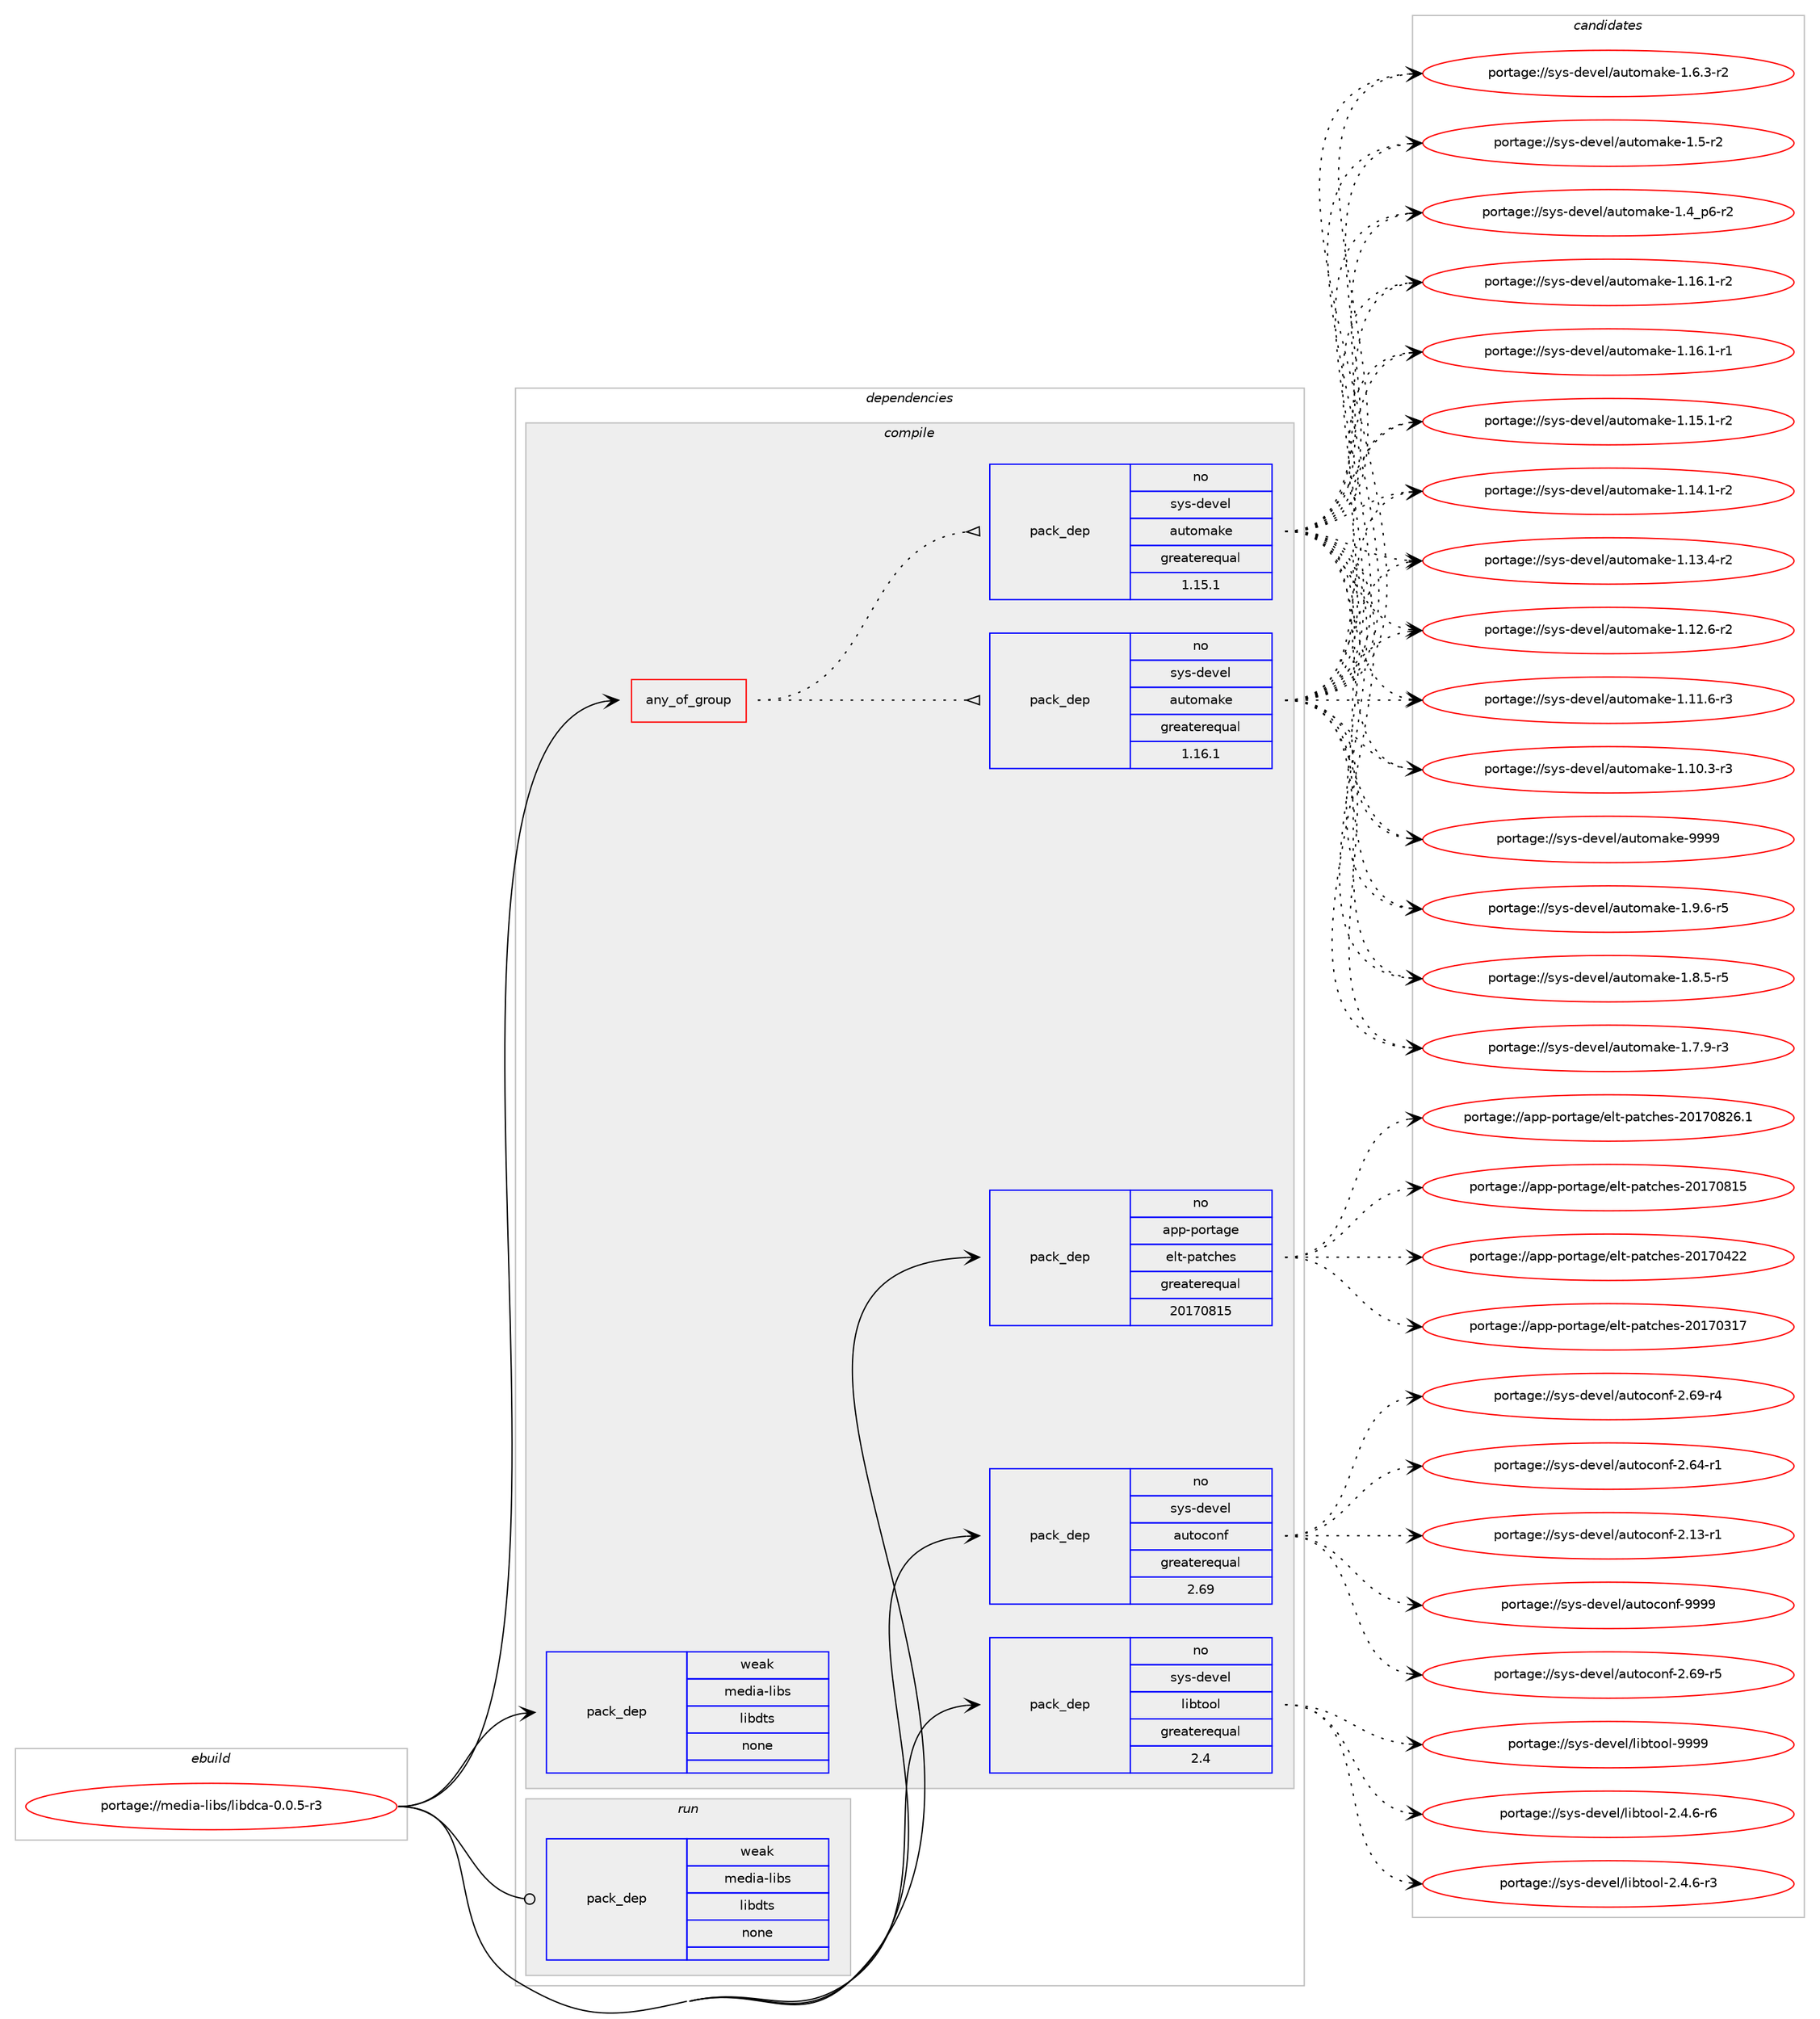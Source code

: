 digraph prolog {

# *************
# Graph options
# *************

newrank=true;
concentrate=true;
compound=true;
graph [rankdir=LR,fontname=Helvetica,fontsize=10,ranksep=1.5];#, ranksep=2.5, nodesep=0.2];
edge  [arrowhead=vee];
node  [fontname=Helvetica,fontsize=10];

# **********
# The ebuild
# **********

subgraph cluster_leftcol {
color=gray;
label=<<i>ebuild</i>>;
id [label="portage://media-libs/libdca-0.0.5-r3", color=red, width=4, href="../media-libs/libdca-0.0.5-r3.svg"];
}

# ****************
# The dependencies
# ****************

subgraph cluster_midcol {
color=gray;
label=<<i>dependencies</i>>;
subgraph cluster_compile {
fillcolor="#eeeeee";
style=filled;
label=<<i>compile</i>>;
subgraph any3137 {
dependency212257 [label=<<TABLE BORDER="0" CELLBORDER="1" CELLSPACING="0" CELLPADDING="4"><TR><TD CELLPADDING="10">any_of_group</TD></TR></TABLE>>, shape=none, color=red];subgraph pack160451 {
dependency212258 [label=<<TABLE BORDER="0" CELLBORDER="1" CELLSPACING="0" CELLPADDING="4" WIDTH="220"><TR><TD ROWSPAN="6" CELLPADDING="30">pack_dep</TD></TR><TR><TD WIDTH="110">no</TD></TR><TR><TD>sys-devel</TD></TR><TR><TD>automake</TD></TR><TR><TD>greaterequal</TD></TR><TR><TD>1.16.1</TD></TR></TABLE>>, shape=none, color=blue];
}
dependency212257:e -> dependency212258:w [weight=20,style="dotted",arrowhead="oinv"];
subgraph pack160452 {
dependency212259 [label=<<TABLE BORDER="0" CELLBORDER="1" CELLSPACING="0" CELLPADDING="4" WIDTH="220"><TR><TD ROWSPAN="6" CELLPADDING="30">pack_dep</TD></TR><TR><TD WIDTH="110">no</TD></TR><TR><TD>sys-devel</TD></TR><TR><TD>automake</TD></TR><TR><TD>greaterequal</TD></TR><TR><TD>1.15.1</TD></TR></TABLE>>, shape=none, color=blue];
}
dependency212257:e -> dependency212259:w [weight=20,style="dotted",arrowhead="oinv"];
}
id:e -> dependency212257:w [weight=20,style="solid",arrowhead="vee"];
subgraph pack160453 {
dependency212260 [label=<<TABLE BORDER="0" CELLBORDER="1" CELLSPACING="0" CELLPADDING="4" WIDTH="220"><TR><TD ROWSPAN="6" CELLPADDING="30">pack_dep</TD></TR><TR><TD WIDTH="110">no</TD></TR><TR><TD>app-portage</TD></TR><TR><TD>elt-patches</TD></TR><TR><TD>greaterequal</TD></TR><TR><TD>20170815</TD></TR></TABLE>>, shape=none, color=blue];
}
id:e -> dependency212260:w [weight=20,style="solid",arrowhead="vee"];
subgraph pack160454 {
dependency212261 [label=<<TABLE BORDER="0" CELLBORDER="1" CELLSPACING="0" CELLPADDING="4" WIDTH="220"><TR><TD ROWSPAN="6" CELLPADDING="30">pack_dep</TD></TR><TR><TD WIDTH="110">no</TD></TR><TR><TD>sys-devel</TD></TR><TR><TD>autoconf</TD></TR><TR><TD>greaterequal</TD></TR><TR><TD>2.69</TD></TR></TABLE>>, shape=none, color=blue];
}
id:e -> dependency212261:w [weight=20,style="solid",arrowhead="vee"];
subgraph pack160455 {
dependency212262 [label=<<TABLE BORDER="0" CELLBORDER="1" CELLSPACING="0" CELLPADDING="4" WIDTH="220"><TR><TD ROWSPAN="6" CELLPADDING="30">pack_dep</TD></TR><TR><TD WIDTH="110">no</TD></TR><TR><TD>sys-devel</TD></TR><TR><TD>libtool</TD></TR><TR><TD>greaterequal</TD></TR><TR><TD>2.4</TD></TR></TABLE>>, shape=none, color=blue];
}
id:e -> dependency212262:w [weight=20,style="solid",arrowhead="vee"];
subgraph pack160456 {
dependency212263 [label=<<TABLE BORDER="0" CELLBORDER="1" CELLSPACING="0" CELLPADDING="4" WIDTH="220"><TR><TD ROWSPAN="6" CELLPADDING="30">pack_dep</TD></TR><TR><TD WIDTH="110">weak</TD></TR><TR><TD>media-libs</TD></TR><TR><TD>libdts</TD></TR><TR><TD>none</TD></TR><TR><TD></TD></TR></TABLE>>, shape=none, color=blue];
}
id:e -> dependency212263:w [weight=20,style="solid",arrowhead="vee"];
}
subgraph cluster_compileandrun {
fillcolor="#eeeeee";
style=filled;
label=<<i>compile and run</i>>;
}
subgraph cluster_run {
fillcolor="#eeeeee";
style=filled;
label=<<i>run</i>>;
subgraph pack160457 {
dependency212264 [label=<<TABLE BORDER="0" CELLBORDER="1" CELLSPACING="0" CELLPADDING="4" WIDTH="220"><TR><TD ROWSPAN="6" CELLPADDING="30">pack_dep</TD></TR><TR><TD WIDTH="110">weak</TD></TR><TR><TD>media-libs</TD></TR><TR><TD>libdts</TD></TR><TR><TD>none</TD></TR><TR><TD></TD></TR></TABLE>>, shape=none, color=blue];
}
id:e -> dependency212264:w [weight=20,style="solid",arrowhead="odot"];
}
}

# **************
# The candidates
# **************

subgraph cluster_choices {
rank=same;
color=gray;
label=<<i>candidates</i>>;

subgraph choice160451 {
color=black;
nodesep=1;
choice115121115451001011181011084797117116111109971071014557575757 [label="portage://sys-devel/automake-9999", color=red, width=4,href="../sys-devel/automake-9999.svg"];
choice115121115451001011181011084797117116111109971071014549465746544511453 [label="portage://sys-devel/automake-1.9.6-r5", color=red, width=4,href="../sys-devel/automake-1.9.6-r5.svg"];
choice115121115451001011181011084797117116111109971071014549465646534511453 [label="portage://sys-devel/automake-1.8.5-r5", color=red, width=4,href="../sys-devel/automake-1.8.5-r5.svg"];
choice115121115451001011181011084797117116111109971071014549465546574511451 [label="portage://sys-devel/automake-1.7.9-r3", color=red, width=4,href="../sys-devel/automake-1.7.9-r3.svg"];
choice115121115451001011181011084797117116111109971071014549465446514511450 [label="portage://sys-devel/automake-1.6.3-r2", color=red, width=4,href="../sys-devel/automake-1.6.3-r2.svg"];
choice11512111545100101118101108479711711611110997107101454946534511450 [label="portage://sys-devel/automake-1.5-r2", color=red, width=4,href="../sys-devel/automake-1.5-r2.svg"];
choice115121115451001011181011084797117116111109971071014549465295112544511450 [label="portage://sys-devel/automake-1.4_p6-r2", color=red, width=4,href="../sys-devel/automake-1.4_p6-r2.svg"];
choice11512111545100101118101108479711711611110997107101454946495446494511450 [label="portage://sys-devel/automake-1.16.1-r2", color=red, width=4,href="../sys-devel/automake-1.16.1-r2.svg"];
choice11512111545100101118101108479711711611110997107101454946495446494511449 [label="portage://sys-devel/automake-1.16.1-r1", color=red, width=4,href="../sys-devel/automake-1.16.1-r1.svg"];
choice11512111545100101118101108479711711611110997107101454946495346494511450 [label="portage://sys-devel/automake-1.15.1-r2", color=red, width=4,href="../sys-devel/automake-1.15.1-r2.svg"];
choice11512111545100101118101108479711711611110997107101454946495246494511450 [label="portage://sys-devel/automake-1.14.1-r2", color=red, width=4,href="../sys-devel/automake-1.14.1-r2.svg"];
choice11512111545100101118101108479711711611110997107101454946495146524511450 [label="portage://sys-devel/automake-1.13.4-r2", color=red, width=4,href="../sys-devel/automake-1.13.4-r2.svg"];
choice11512111545100101118101108479711711611110997107101454946495046544511450 [label="portage://sys-devel/automake-1.12.6-r2", color=red, width=4,href="../sys-devel/automake-1.12.6-r2.svg"];
choice11512111545100101118101108479711711611110997107101454946494946544511451 [label="portage://sys-devel/automake-1.11.6-r3", color=red, width=4,href="../sys-devel/automake-1.11.6-r3.svg"];
choice11512111545100101118101108479711711611110997107101454946494846514511451 [label="portage://sys-devel/automake-1.10.3-r3", color=red, width=4,href="../sys-devel/automake-1.10.3-r3.svg"];
dependency212258:e -> choice115121115451001011181011084797117116111109971071014557575757:w [style=dotted,weight="100"];
dependency212258:e -> choice115121115451001011181011084797117116111109971071014549465746544511453:w [style=dotted,weight="100"];
dependency212258:e -> choice115121115451001011181011084797117116111109971071014549465646534511453:w [style=dotted,weight="100"];
dependency212258:e -> choice115121115451001011181011084797117116111109971071014549465546574511451:w [style=dotted,weight="100"];
dependency212258:e -> choice115121115451001011181011084797117116111109971071014549465446514511450:w [style=dotted,weight="100"];
dependency212258:e -> choice11512111545100101118101108479711711611110997107101454946534511450:w [style=dotted,weight="100"];
dependency212258:e -> choice115121115451001011181011084797117116111109971071014549465295112544511450:w [style=dotted,weight="100"];
dependency212258:e -> choice11512111545100101118101108479711711611110997107101454946495446494511450:w [style=dotted,weight="100"];
dependency212258:e -> choice11512111545100101118101108479711711611110997107101454946495446494511449:w [style=dotted,weight="100"];
dependency212258:e -> choice11512111545100101118101108479711711611110997107101454946495346494511450:w [style=dotted,weight="100"];
dependency212258:e -> choice11512111545100101118101108479711711611110997107101454946495246494511450:w [style=dotted,weight="100"];
dependency212258:e -> choice11512111545100101118101108479711711611110997107101454946495146524511450:w [style=dotted,weight="100"];
dependency212258:e -> choice11512111545100101118101108479711711611110997107101454946495046544511450:w [style=dotted,weight="100"];
dependency212258:e -> choice11512111545100101118101108479711711611110997107101454946494946544511451:w [style=dotted,weight="100"];
dependency212258:e -> choice11512111545100101118101108479711711611110997107101454946494846514511451:w [style=dotted,weight="100"];
}
subgraph choice160452 {
color=black;
nodesep=1;
choice115121115451001011181011084797117116111109971071014557575757 [label="portage://sys-devel/automake-9999", color=red, width=4,href="../sys-devel/automake-9999.svg"];
choice115121115451001011181011084797117116111109971071014549465746544511453 [label="portage://sys-devel/automake-1.9.6-r5", color=red, width=4,href="../sys-devel/automake-1.9.6-r5.svg"];
choice115121115451001011181011084797117116111109971071014549465646534511453 [label="portage://sys-devel/automake-1.8.5-r5", color=red, width=4,href="../sys-devel/automake-1.8.5-r5.svg"];
choice115121115451001011181011084797117116111109971071014549465546574511451 [label="portage://sys-devel/automake-1.7.9-r3", color=red, width=4,href="../sys-devel/automake-1.7.9-r3.svg"];
choice115121115451001011181011084797117116111109971071014549465446514511450 [label="portage://sys-devel/automake-1.6.3-r2", color=red, width=4,href="../sys-devel/automake-1.6.3-r2.svg"];
choice11512111545100101118101108479711711611110997107101454946534511450 [label="portage://sys-devel/automake-1.5-r2", color=red, width=4,href="../sys-devel/automake-1.5-r2.svg"];
choice115121115451001011181011084797117116111109971071014549465295112544511450 [label="portage://sys-devel/automake-1.4_p6-r2", color=red, width=4,href="../sys-devel/automake-1.4_p6-r2.svg"];
choice11512111545100101118101108479711711611110997107101454946495446494511450 [label="portage://sys-devel/automake-1.16.1-r2", color=red, width=4,href="../sys-devel/automake-1.16.1-r2.svg"];
choice11512111545100101118101108479711711611110997107101454946495446494511449 [label="portage://sys-devel/automake-1.16.1-r1", color=red, width=4,href="../sys-devel/automake-1.16.1-r1.svg"];
choice11512111545100101118101108479711711611110997107101454946495346494511450 [label="portage://sys-devel/automake-1.15.1-r2", color=red, width=4,href="../sys-devel/automake-1.15.1-r2.svg"];
choice11512111545100101118101108479711711611110997107101454946495246494511450 [label="portage://sys-devel/automake-1.14.1-r2", color=red, width=4,href="../sys-devel/automake-1.14.1-r2.svg"];
choice11512111545100101118101108479711711611110997107101454946495146524511450 [label="portage://sys-devel/automake-1.13.4-r2", color=red, width=4,href="../sys-devel/automake-1.13.4-r2.svg"];
choice11512111545100101118101108479711711611110997107101454946495046544511450 [label="portage://sys-devel/automake-1.12.6-r2", color=red, width=4,href="../sys-devel/automake-1.12.6-r2.svg"];
choice11512111545100101118101108479711711611110997107101454946494946544511451 [label="portage://sys-devel/automake-1.11.6-r3", color=red, width=4,href="../sys-devel/automake-1.11.6-r3.svg"];
choice11512111545100101118101108479711711611110997107101454946494846514511451 [label="portage://sys-devel/automake-1.10.3-r3", color=red, width=4,href="../sys-devel/automake-1.10.3-r3.svg"];
dependency212259:e -> choice115121115451001011181011084797117116111109971071014557575757:w [style=dotted,weight="100"];
dependency212259:e -> choice115121115451001011181011084797117116111109971071014549465746544511453:w [style=dotted,weight="100"];
dependency212259:e -> choice115121115451001011181011084797117116111109971071014549465646534511453:w [style=dotted,weight="100"];
dependency212259:e -> choice115121115451001011181011084797117116111109971071014549465546574511451:w [style=dotted,weight="100"];
dependency212259:e -> choice115121115451001011181011084797117116111109971071014549465446514511450:w [style=dotted,weight="100"];
dependency212259:e -> choice11512111545100101118101108479711711611110997107101454946534511450:w [style=dotted,weight="100"];
dependency212259:e -> choice115121115451001011181011084797117116111109971071014549465295112544511450:w [style=dotted,weight="100"];
dependency212259:e -> choice11512111545100101118101108479711711611110997107101454946495446494511450:w [style=dotted,weight="100"];
dependency212259:e -> choice11512111545100101118101108479711711611110997107101454946495446494511449:w [style=dotted,weight="100"];
dependency212259:e -> choice11512111545100101118101108479711711611110997107101454946495346494511450:w [style=dotted,weight="100"];
dependency212259:e -> choice11512111545100101118101108479711711611110997107101454946495246494511450:w [style=dotted,weight="100"];
dependency212259:e -> choice11512111545100101118101108479711711611110997107101454946495146524511450:w [style=dotted,weight="100"];
dependency212259:e -> choice11512111545100101118101108479711711611110997107101454946495046544511450:w [style=dotted,weight="100"];
dependency212259:e -> choice11512111545100101118101108479711711611110997107101454946494946544511451:w [style=dotted,weight="100"];
dependency212259:e -> choice11512111545100101118101108479711711611110997107101454946494846514511451:w [style=dotted,weight="100"];
}
subgraph choice160453 {
color=black;
nodesep=1;
choice971121124511211111411697103101471011081164511297116991041011154550484955485650544649 [label="portage://app-portage/elt-patches-20170826.1", color=red, width=4,href="../app-portage/elt-patches-20170826.1.svg"];
choice97112112451121111141169710310147101108116451129711699104101115455048495548564953 [label="portage://app-portage/elt-patches-20170815", color=red, width=4,href="../app-portage/elt-patches-20170815.svg"];
choice97112112451121111141169710310147101108116451129711699104101115455048495548525050 [label="portage://app-portage/elt-patches-20170422", color=red, width=4,href="../app-portage/elt-patches-20170422.svg"];
choice97112112451121111141169710310147101108116451129711699104101115455048495548514955 [label="portage://app-portage/elt-patches-20170317", color=red, width=4,href="../app-portage/elt-patches-20170317.svg"];
dependency212260:e -> choice971121124511211111411697103101471011081164511297116991041011154550484955485650544649:w [style=dotted,weight="100"];
dependency212260:e -> choice97112112451121111141169710310147101108116451129711699104101115455048495548564953:w [style=dotted,weight="100"];
dependency212260:e -> choice97112112451121111141169710310147101108116451129711699104101115455048495548525050:w [style=dotted,weight="100"];
dependency212260:e -> choice97112112451121111141169710310147101108116451129711699104101115455048495548514955:w [style=dotted,weight="100"];
}
subgraph choice160454 {
color=black;
nodesep=1;
choice115121115451001011181011084797117116111991111101024557575757 [label="portage://sys-devel/autoconf-9999", color=red, width=4,href="../sys-devel/autoconf-9999.svg"];
choice1151211154510010111810110847971171161119911111010245504654574511453 [label="portage://sys-devel/autoconf-2.69-r5", color=red, width=4,href="../sys-devel/autoconf-2.69-r5.svg"];
choice1151211154510010111810110847971171161119911111010245504654574511452 [label="portage://sys-devel/autoconf-2.69-r4", color=red, width=4,href="../sys-devel/autoconf-2.69-r4.svg"];
choice1151211154510010111810110847971171161119911111010245504654524511449 [label="portage://sys-devel/autoconf-2.64-r1", color=red, width=4,href="../sys-devel/autoconf-2.64-r1.svg"];
choice1151211154510010111810110847971171161119911111010245504649514511449 [label="portage://sys-devel/autoconf-2.13-r1", color=red, width=4,href="../sys-devel/autoconf-2.13-r1.svg"];
dependency212261:e -> choice115121115451001011181011084797117116111991111101024557575757:w [style=dotted,weight="100"];
dependency212261:e -> choice1151211154510010111810110847971171161119911111010245504654574511453:w [style=dotted,weight="100"];
dependency212261:e -> choice1151211154510010111810110847971171161119911111010245504654574511452:w [style=dotted,weight="100"];
dependency212261:e -> choice1151211154510010111810110847971171161119911111010245504654524511449:w [style=dotted,weight="100"];
dependency212261:e -> choice1151211154510010111810110847971171161119911111010245504649514511449:w [style=dotted,weight="100"];
}
subgraph choice160455 {
color=black;
nodesep=1;
choice1151211154510010111810110847108105981161111111084557575757 [label="portage://sys-devel/libtool-9999", color=red, width=4,href="../sys-devel/libtool-9999.svg"];
choice1151211154510010111810110847108105981161111111084550465246544511454 [label="portage://sys-devel/libtool-2.4.6-r6", color=red, width=4,href="../sys-devel/libtool-2.4.6-r6.svg"];
choice1151211154510010111810110847108105981161111111084550465246544511451 [label="portage://sys-devel/libtool-2.4.6-r3", color=red, width=4,href="../sys-devel/libtool-2.4.6-r3.svg"];
dependency212262:e -> choice1151211154510010111810110847108105981161111111084557575757:w [style=dotted,weight="100"];
dependency212262:e -> choice1151211154510010111810110847108105981161111111084550465246544511454:w [style=dotted,weight="100"];
dependency212262:e -> choice1151211154510010111810110847108105981161111111084550465246544511451:w [style=dotted,weight="100"];
}
subgraph choice160456 {
color=black;
nodesep=1;
}
subgraph choice160457 {
color=black;
nodesep=1;
}
}

}
